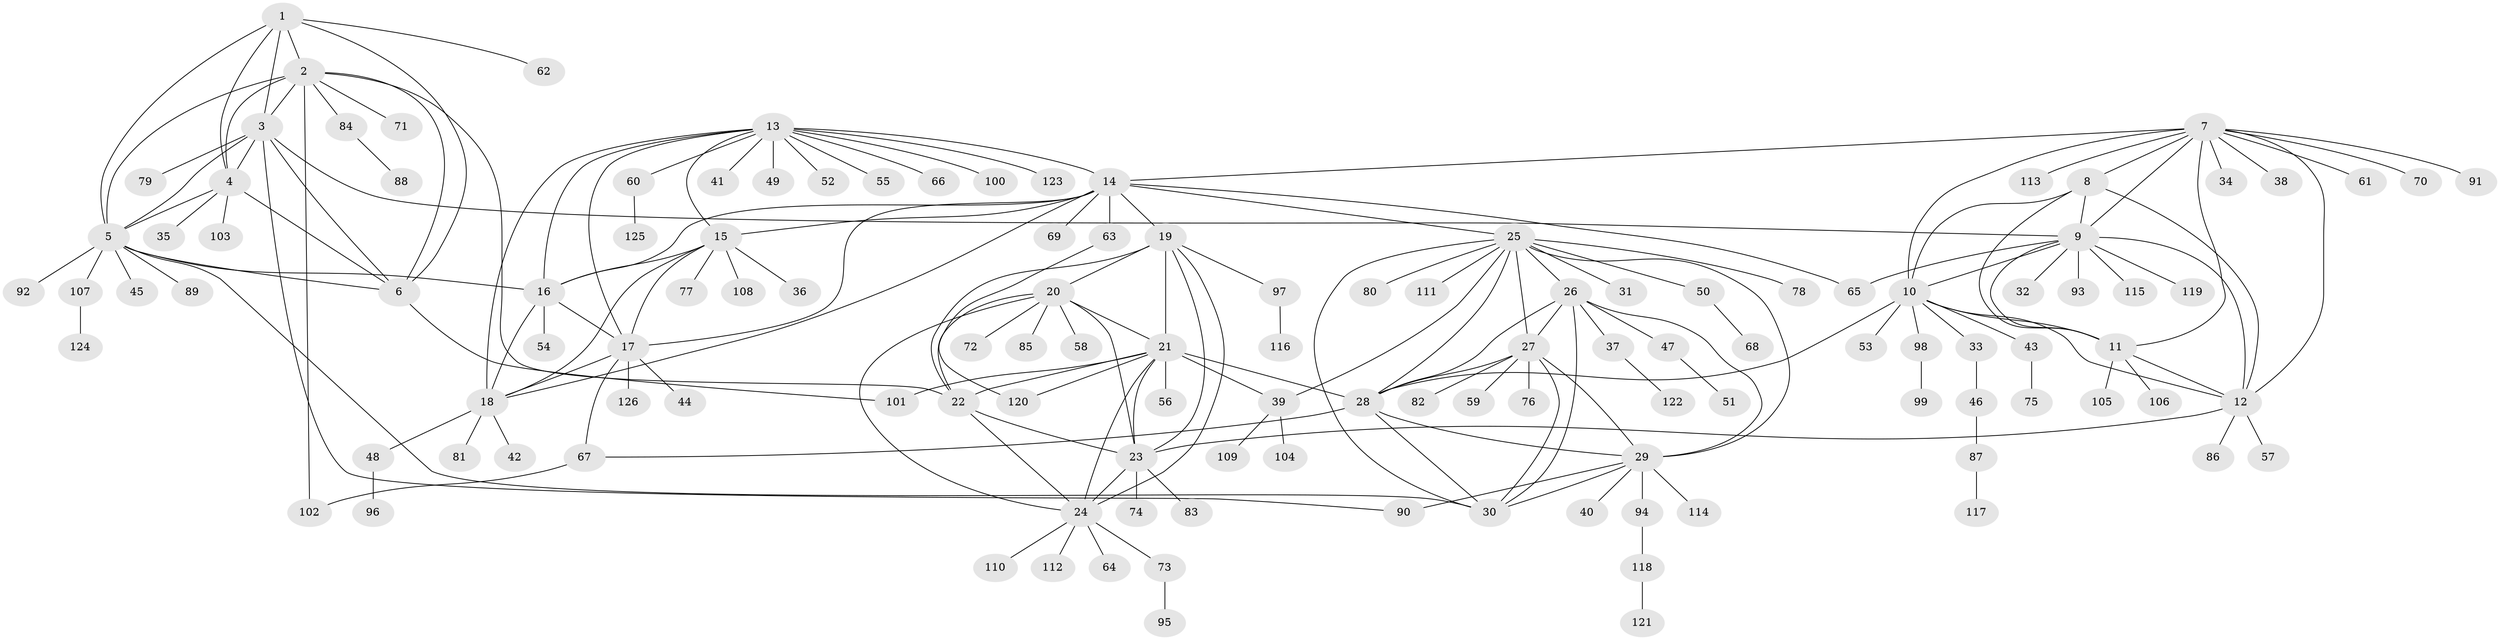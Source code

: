// coarse degree distribution, {4: 0.020618556701030927, 8: 0.030927835051546393, 11: 0.030927835051546393, 9: 0.041237113402061855, 6: 0.030927835051546393, 10: 0.010309278350515464, 13: 0.010309278350515464, 5: 0.010309278350515464, 1: 0.6907216494845361, 2: 0.10309278350515463, 3: 0.020618556701030927}
// Generated by graph-tools (version 1.1) at 2025/52/02/27/25 19:52:21]
// undirected, 126 vertices, 188 edges
graph export_dot {
graph [start="1"]
  node [color=gray90,style=filled];
  1;
  2;
  3;
  4;
  5;
  6;
  7;
  8;
  9;
  10;
  11;
  12;
  13;
  14;
  15;
  16;
  17;
  18;
  19;
  20;
  21;
  22;
  23;
  24;
  25;
  26;
  27;
  28;
  29;
  30;
  31;
  32;
  33;
  34;
  35;
  36;
  37;
  38;
  39;
  40;
  41;
  42;
  43;
  44;
  45;
  46;
  47;
  48;
  49;
  50;
  51;
  52;
  53;
  54;
  55;
  56;
  57;
  58;
  59;
  60;
  61;
  62;
  63;
  64;
  65;
  66;
  67;
  68;
  69;
  70;
  71;
  72;
  73;
  74;
  75;
  76;
  77;
  78;
  79;
  80;
  81;
  82;
  83;
  84;
  85;
  86;
  87;
  88;
  89;
  90;
  91;
  92;
  93;
  94;
  95;
  96;
  97;
  98;
  99;
  100;
  101;
  102;
  103;
  104;
  105;
  106;
  107;
  108;
  109;
  110;
  111;
  112;
  113;
  114;
  115;
  116;
  117;
  118;
  119;
  120;
  121;
  122;
  123;
  124;
  125;
  126;
  1 -- 2;
  1 -- 3;
  1 -- 4;
  1 -- 5;
  1 -- 6;
  1 -- 62;
  2 -- 3;
  2 -- 4;
  2 -- 5;
  2 -- 6;
  2 -- 22;
  2 -- 71;
  2 -- 84;
  2 -- 102;
  3 -- 4;
  3 -- 5;
  3 -- 6;
  3 -- 9;
  3 -- 79;
  3 -- 90;
  4 -- 5;
  4 -- 6;
  4 -- 35;
  4 -- 103;
  5 -- 6;
  5 -- 16;
  5 -- 30;
  5 -- 45;
  5 -- 89;
  5 -- 92;
  5 -- 107;
  6 -- 101;
  7 -- 8;
  7 -- 9;
  7 -- 10;
  7 -- 11;
  7 -- 12;
  7 -- 14;
  7 -- 34;
  7 -- 38;
  7 -- 61;
  7 -- 70;
  7 -- 91;
  7 -- 113;
  8 -- 9;
  8 -- 10;
  8 -- 11;
  8 -- 12;
  9 -- 10;
  9 -- 11;
  9 -- 12;
  9 -- 32;
  9 -- 65;
  9 -- 93;
  9 -- 115;
  9 -- 119;
  10 -- 11;
  10 -- 12;
  10 -- 28;
  10 -- 33;
  10 -- 43;
  10 -- 53;
  10 -- 98;
  11 -- 12;
  11 -- 105;
  11 -- 106;
  12 -- 23;
  12 -- 57;
  12 -- 86;
  13 -- 14;
  13 -- 15;
  13 -- 16;
  13 -- 17;
  13 -- 18;
  13 -- 41;
  13 -- 49;
  13 -- 52;
  13 -- 55;
  13 -- 60;
  13 -- 66;
  13 -- 100;
  13 -- 123;
  14 -- 15;
  14 -- 16;
  14 -- 17;
  14 -- 18;
  14 -- 19;
  14 -- 25;
  14 -- 63;
  14 -- 65;
  14 -- 69;
  15 -- 16;
  15 -- 17;
  15 -- 18;
  15 -- 36;
  15 -- 77;
  15 -- 108;
  16 -- 17;
  16 -- 18;
  16 -- 54;
  17 -- 18;
  17 -- 44;
  17 -- 67;
  17 -- 126;
  18 -- 42;
  18 -- 48;
  18 -- 81;
  19 -- 20;
  19 -- 21;
  19 -- 22;
  19 -- 23;
  19 -- 24;
  19 -- 97;
  20 -- 21;
  20 -- 22;
  20 -- 23;
  20 -- 24;
  20 -- 58;
  20 -- 72;
  20 -- 85;
  21 -- 22;
  21 -- 23;
  21 -- 24;
  21 -- 28;
  21 -- 39;
  21 -- 56;
  21 -- 101;
  21 -- 120;
  22 -- 23;
  22 -- 24;
  23 -- 24;
  23 -- 74;
  23 -- 83;
  24 -- 64;
  24 -- 73;
  24 -- 110;
  24 -- 112;
  25 -- 26;
  25 -- 27;
  25 -- 28;
  25 -- 29;
  25 -- 30;
  25 -- 31;
  25 -- 39;
  25 -- 50;
  25 -- 78;
  25 -- 80;
  25 -- 111;
  26 -- 27;
  26 -- 28;
  26 -- 29;
  26 -- 30;
  26 -- 37;
  26 -- 47;
  27 -- 28;
  27 -- 29;
  27 -- 30;
  27 -- 59;
  27 -- 76;
  27 -- 82;
  28 -- 29;
  28 -- 30;
  28 -- 67;
  29 -- 30;
  29 -- 40;
  29 -- 90;
  29 -- 94;
  29 -- 114;
  33 -- 46;
  37 -- 122;
  39 -- 104;
  39 -- 109;
  43 -- 75;
  46 -- 87;
  47 -- 51;
  48 -- 96;
  50 -- 68;
  60 -- 125;
  63 -- 120;
  67 -- 102;
  73 -- 95;
  84 -- 88;
  87 -- 117;
  94 -- 118;
  97 -- 116;
  98 -- 99;
  107 -- 124;
  118 -- 121;
}
